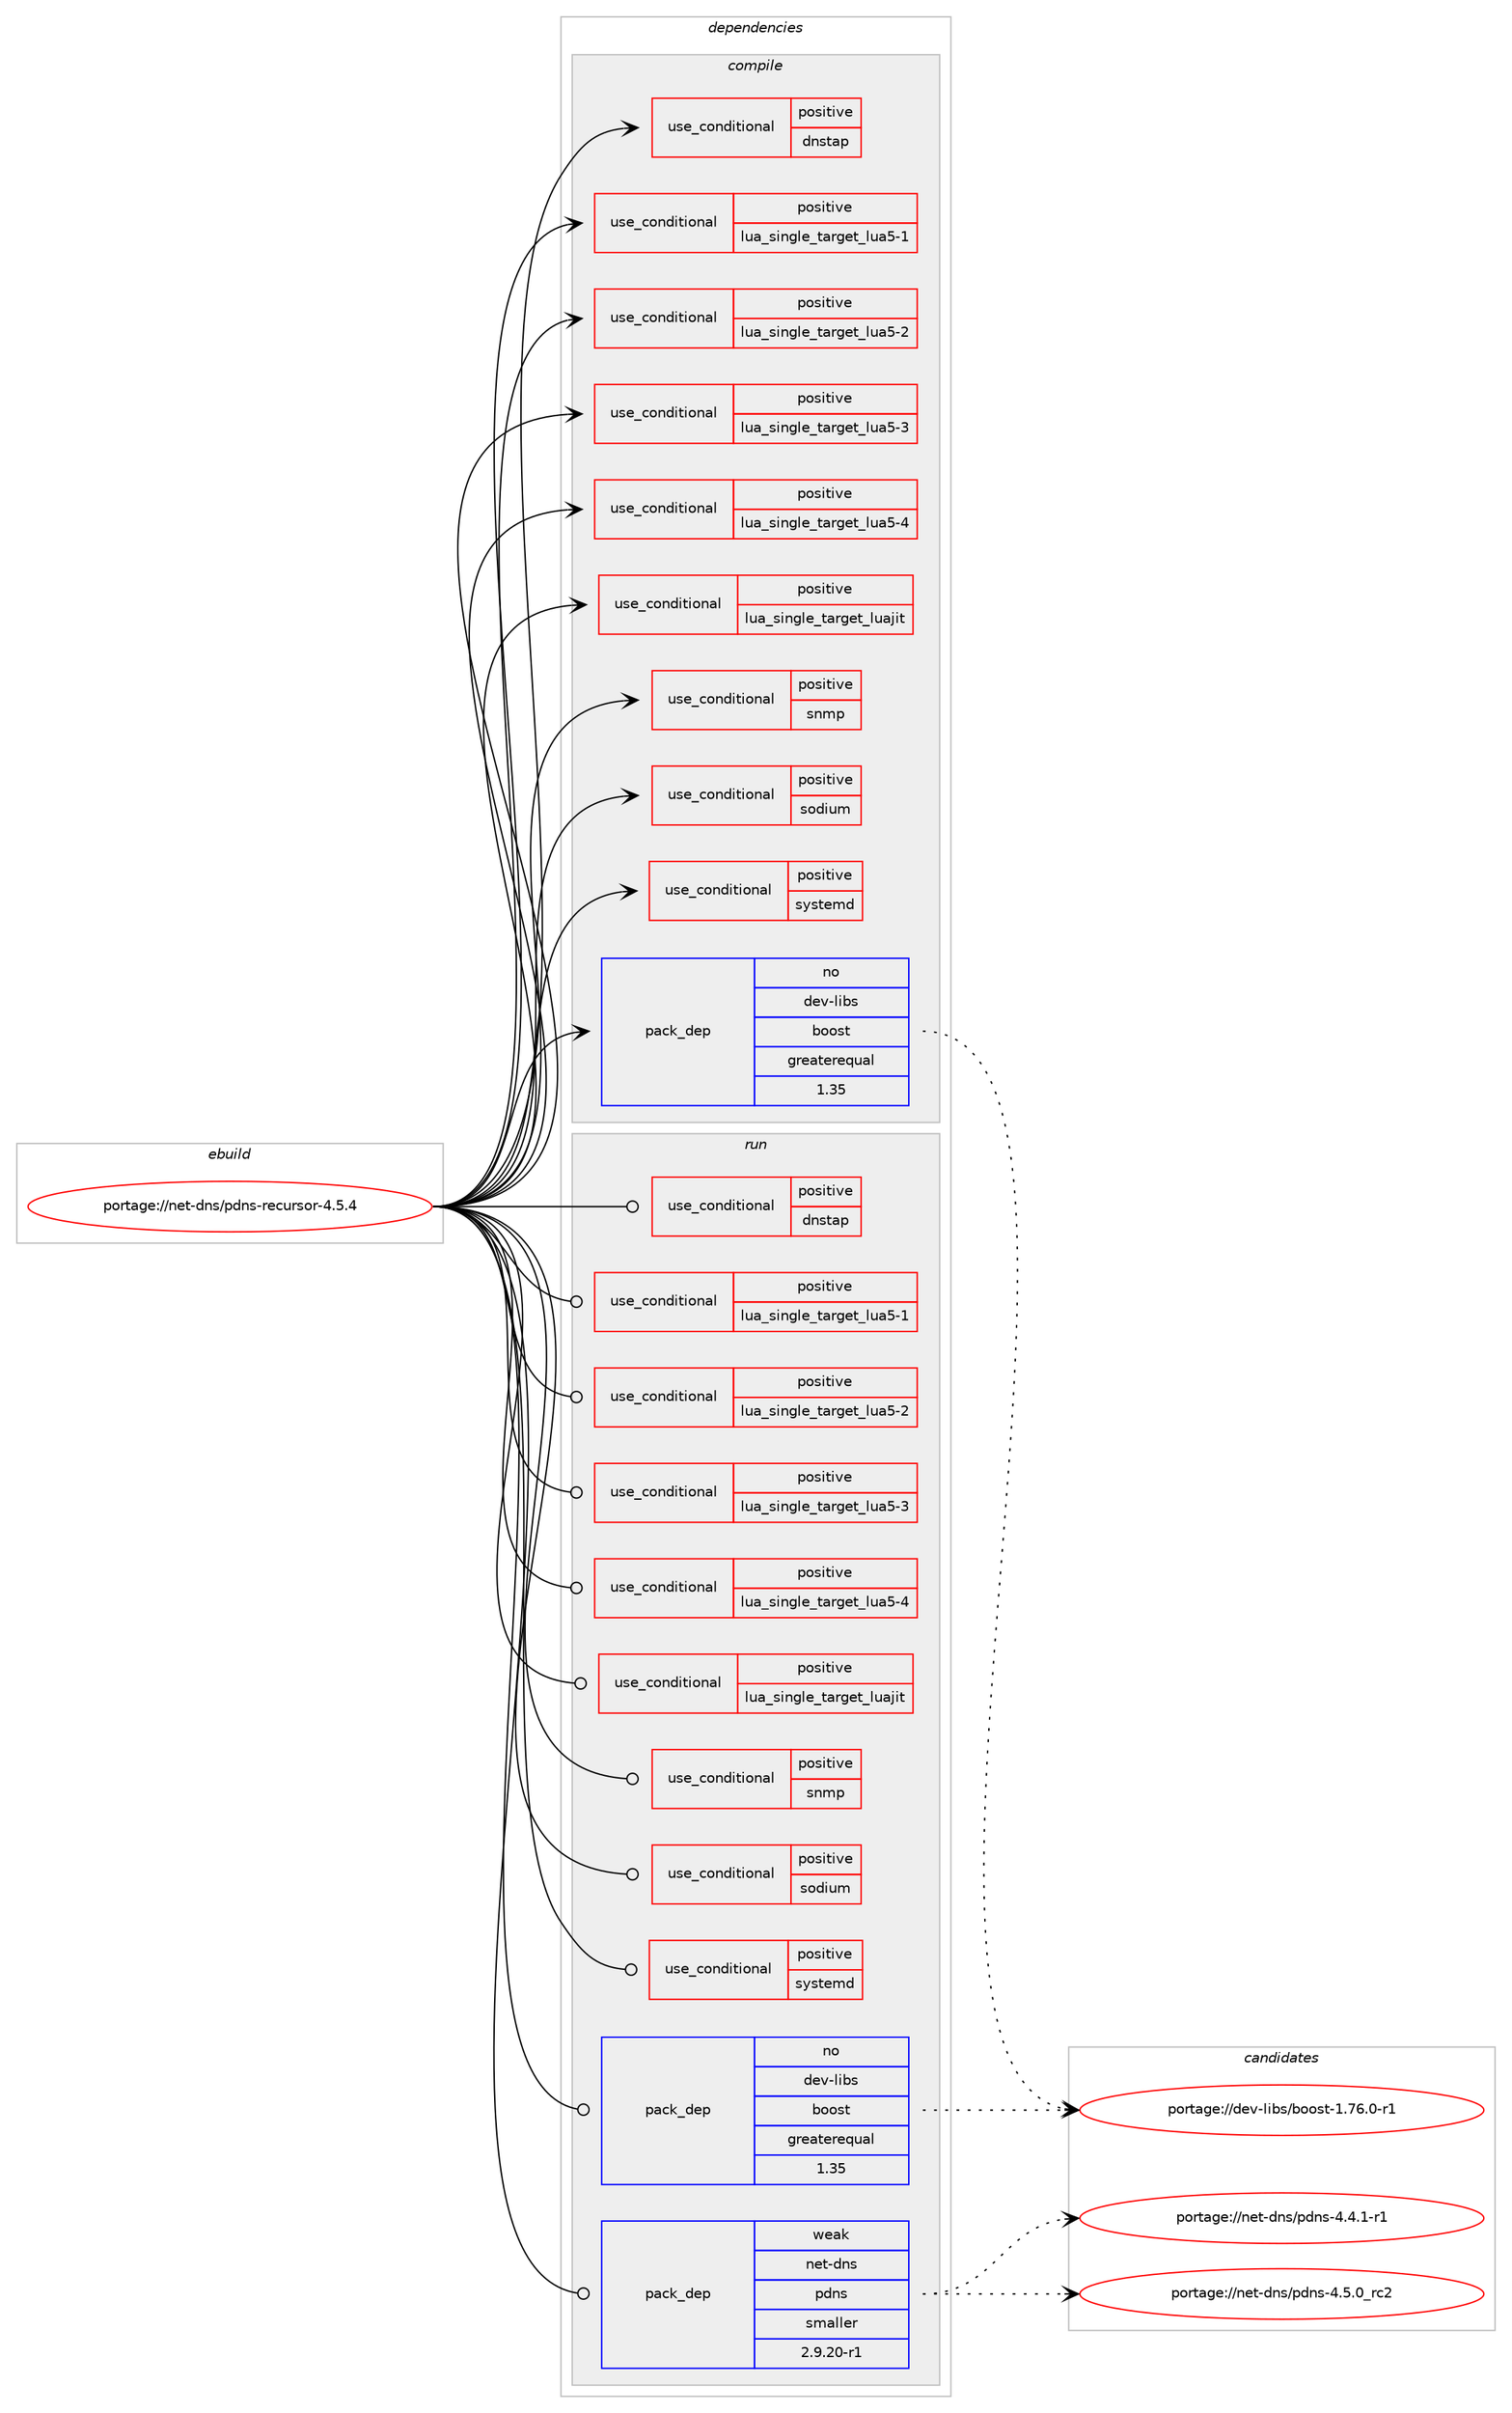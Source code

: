 digraph prolog {

# *************
# Graph options
# *************

newrank=true;
concentrate=true;
compound=true;
graph [rankdir=LR,fontname=Helvetica,fontsize=10,ranksep=1.5];#, ranksep=2.5, nodesep=0.2];
edge  [arrowhead=vee];
node  [fontname=Helvetica,fontsize=10];

# **********
# The ebuild
# **********

subgraph cluster_leftcol {
color=gray;
rank=same;
label=<<i>ebuild</i>>;
id [label="portage://net-dns/pdns-recursor-4.5.4", color=red, width=4, href="../net-dns/pdns-recursor-4.5.4.svg"];
}

# ****************
# The dependencies
# ****************

subgraph cluster_midcol {
color=gray;
label=<<i>dependencies</i>>;
subgraph cluster_compile {
fillcolor="#eeeeee";
style=filled;
label=<<i>compile</i>>;
subgraph cond53 {
dependency73 [label=<<TABLE BORDER="0" CELLBORDER="1" CELLSPACING="0" CELLPADDING="4"><TR><TD ROWSPAN="3" CELLPADDING="10">use_conditional</TD></TR><TR><TD>positive</TD></TR><TR><TD>dnstap</TD></TR></TABLE>>, shape=none, color=red];
# *** BEGIN UNKNOWN DEPENDENCY TYPE (TODO) ***
# dependency73 -> package_dependency(portage://net-dns/pdns-recursor-4.5.4,install,no,dev-libs,fstrm,none,[,,],[],[])
# *** END UNKNOWN DEPENDENCY TYPE (TODO) ***

}
id:e -> dependency73:w [weight=20,style="solid",arrowhead="vee"];
subgraph cond54 {
dependency74 [label=<<TABLE BORDER="0" CELLBORDER="1" CELLSPACING="0" CELLPADDING="4"><TR><TD ROWSPAN="3" CELLPADDING="10">use_conditional</TD></TR><TR><TD>positive</TD></TR><TR><TD>lua_single_target_lua5-1</TD></TR></TABLE>>, shape=none, color=red];
# *** BEGIN UNKNOWN DEPENDENCY TYPE (TODO) ***
# dependency74 -> package_dependency(portage://net-dns/pdns-recursor-4.5.4,install,no,dev-lang,lua,none,[,,],[slot(5.1)],[])
# *** END UNKNOWN DEPENDENCY TYPE (TODO) ***

}
id:e -> dependency74:w [weight=20,style="solid",arrowhead="vee"];
subgraph cond55 {
dependency75 [label=<<TABLE BORDER="0" CELLBORDER="1" CELLSPACING="0" CELLPADDING="4"><TR><TD ROWSPAN="3" CELLPADDING="10">use_conditional</TD></TR><TR><TD>positive</TD></TR><TR><TD>lua_single_target_lua5-2</TD></TR></TABLE>>, shape=none, color=red];
# *** BEGIN UNKNOWN DEPENDENCY TYPE (TODO) ***
# dependency75 -> package_dependency(portage://net-dns/pdns-recursor-4.5.4,install,no,dev-lang,lua,none,[,,],[slot(5.2)],[])
# *** END UNKNOWN DEPENDENCY TYPE (TODO) ***

}
id:e -> dependency75:w [weight=20,style="solid",arrowhead="vee"];
subgraph cond56 {
dependency76 [label=<<TABLE BORDER="0" CELLBORDER="1" CELLSPACING="0" CELLPADDING="4"><TR><TD ROWSPAN="3" CELLPADDING="10">use_conditional</TD></TR><TR><TD>positive</TD></TR><TR><TD>lua_single_target_lua5-3</TD></TR></TABLE>>, shape=none, color=red];
# *** BEGIN UNKNOWN DEPENDENCY TYPE (TODO) ***
# dependency76 -> package_dependency(portage://net-dns/pdns-recursor-4.5.4,install,no,dev-lang,lua,none,[,,],[slot(5.3)],[])
# *** END UNKNOWN DEPENDENCY TYPE (TODO) ***

}
id:e -> dependency76:w [weight=20,style="solid",arrowhead="vee"];
subgraph cond57 {
dependency77 [label=<<TABLE BORDER="0" CELLBORDER="1" CELLSPACING="0" CELLPADDING="4"><TR><TD ROWSPAN="3" CELLPADDING="10">use_conditional</TD></TR><TR><TD>positive</TD></TR><TR><TD>lua_single_target_lua5-4</TD></TR></TABLE>>, shape=none, color=red];
# *** BEGIN UNKNOWN DEPENDENCY TYPE (TODO) ***
# dependency77 -> package_dependency(portage://net-dns/pdns-recursor-4.5.4,install,no,dev-lang,lua,none,[,,],[slot(5.4)],[])
# *** END UNKNOWN DEPENDENCY TYPE (TODO) ***

}
id:e -> dependency77:w [weight=20,style="solid",arrowhead="vee"];
subgraph cond58 {
dependency78 [label=<<TABLE BORDER="0" CELLBORDER="1" CELLSPACING="0" CELLPADDING="4"><TR><TD ROWSPAN="3" CELLPADDING="10">use_conditional</TD></TR><TR><TD>positive</TD></TR><TR><TD>lua_single_target_luajit</TD></TR></TABLE>>, shape=none, color=red];
# *** BEGIN UNKNOWN DEPENDENCY TYPE (TODO) ***
# dependency78 -> package_dependency(portage://net-dns/pdns-recursor-4.5.4,install,no,dev-lang,luajit,none,[,,],any_same_slot,[])
# *** END UNKNOWN DEPENDENCY TYPE (TODO) ***

}
id:e -> dependency78:w [weight=20,style="solid",arrowhead="vee"];
subgraph cond59 {
dependency79 [label=<<TABLE BORDER="0" CELLBORDER="1" CELLSPACING="0" CELLPADDING="4"><TR><TD ROWSPAN="3" CELLPADDING="10">use_conditional</TD></TR><TR><TD>positive</TD></TR><TR><TD>snmp</TD></TR></TABLE>>, shape=none, color=red];
# *** BEGIN UNKNOWN DEPENDENCY TYPE (TODO) ***
# dependency79 -> package_dependency(portage://net-dns/pdns-recursor-4.5.4,install,no,net-analyzer,net-snmp,none,[,,],[],[])
# *** END UNKNOWN DEPENDENCY TYPE (TODO) ***

}
id:e -> dependency79:w [weight=20,style="solid",arrowhead="vee"];
subgraph cond60 {
dependency80 [label=<<TABLE BORDER="0" CELLBORDER="1" CELLSPACING="0" CELLPADDING="4"><TR><TD ROWSPAN="3" CELLPADDING="10">use_conditional</TD></TR><TR><TD>positive</TD></TR><TR><TD>sodium</TD></TR></TABLE>>, shape=none, color=red];
# *** BEGIN UNKNOWN DEPENDENCY TYPE (TODO) ***
# dependency80 -> package_dependency(portage://net-dns/pdns-recursor-4.5.4,install,no,dev-libs,libsodium,none,[,,],any_same_slot,[])
# *** END UNKNOWN DEPENDENCY TYPE (TODO) ***

}
id:e -> dependency80:w [weight=20,style="solid",arrowhead="vee"];
subgraph cond61 {
dependency81 [label=<<TABLE BORDER="0" CELLBORDER="1" CELLSPACING="0" CELLPADDING="4"><TR><TD ROWSPAN="3" CELLPADDING="10">use_conditional</TD></TR><TR><TD>positive</TD></TR><TR><TD>systemd</TD></TR></TABLE>>, shape=none, color=red];
# *** BEGIN UNKNOWN DEPENDENCY TYPE (TODO) ***
# dependency81 -> package_dependency(portage://net-dns/pdns-recursor-4.5.4,install,no,sys-apps,systemd,none,[,,],[slot(0),equal],[])
# *** END UNKNOWN DEPENDENCY TYPE (TODO) ***

}
id:e -> dependency81:w [weight=20,style="solid",arrowhead="vee"];
subgraph pack20 {
dependency82 [label=<<TABLE BORDER="0" CELLBORDER="1" CELLSPACING="0" CELLPADDING="4" WIDTH="220"><TR><TD ROWSPAN="6" CELLPADDING="30">pack_dep</TD></TR><TR><TD WIDTH="110">no</TD></TR><TR><TD>dev-libs</TD></TR><TR><TD>boost</TD></TR><TR><TD>greaterequal</TD></TR><TR><TD>1.35</TD></TR></TABLE>>, shape=none, color=blue];
}
id:e -> dependency82:w [weight=20,style="solid",arrowhead="vee"];
# *** BEGIN UNKNOWN DEPENDENCY TYPE (TODO) ***
# id -> package_dependency(portage://net-dns/pdns-recursor-4.5.4,install,no,dev-libs,openssl,none,[,,],any_same_slot,[])
# *** END UNKNOWN DEPENDENCY TYPE (TODO) ***

}
subgraph cluster_compileandrun {
fillcolor="#eeeeee";
style=filled;
label=<<i>compile and run</i>>;
}
subgraph cluster_run {
fillcolor="#eeeeee";
style=filled;
label=<<i>run</i>>;
subgraph cond62 {
dependency83 [label=<<TABLE BORDER="0" CELLBORDER="1" CELLSPACING="0" CELLPADDING="4"><TR><TD ROWSPAN="3" CELLPADDING="10">use_conditional</TD></TR><TR><TD>positive</TD></TR><TR><TD>dnstap</TD></TR></TABLE>>, shape=none, color=red];
# *** BEGIN UNKNOWN DEPENDENCY TYPE (TODO) ***
# dependency83 -> package_dependency(portage://net-dns/pdns-recursor-4.5.4,run,no,dev-libs,fstrm,none,[,,],[],[])
# *** END UNKNOWN DEPENDENCY TYPE (TODO) ***

}
id:e -> dependency83:w [weight=20,style="solid",arrowhead="odot"];
subgraph cond63 {
dependency84 [label=<<TABLE BORDER="0" CELLBORDER="1" CELLSPACING="0" CELLPADDING="4"><TR><TD ROWSPAN="3" CELLPADDING="10">use_conditional</TD></TR><TR><TD>positive</TD></TR><TR><TD>lua_single_target_lua5-1</TD></TR></TABLE>>, shape=none, color=red];
# *** BEGIN UNKNOWN DEPENDENCY TYPE (TODO) ***
# dependency84 -> package_dependency(portage://net-dns/pdns-recursor-4.5.4,run,no,dev-lang,lua,none,[,,],[slot(5.1)],[])
# *** END UNKNOWN DEPENDENCY TYPE (TODO) ***

}
id:e -> dependency84:w [weight=20,style="solid",arrowhead="odot"];
subgraph cond64 {
dependency85 [label=<<TABLE BORDER="0" CELLBORDER="1" CELLSPACING="0" CELLPADDING="4"><TR><TD ROWSPAN="3" CELLPADDING="10">use_conditional</TD></TR><TR><TD>positive</TD></TR><TR><TD>lua_single_target_lua5-2</TD></TR></TABLE>>, shape=none, color=red];
# *** BEGIN UNKNOWN DEPENDENCY TYPE (TODO) ***
# dependency85 -> package_dependency(portage://net-dns/pdns-recursor-4.5.4,run,no,dev-lang,lua,none,[,,],[slot(5.2)],[])
# *** END UNKNOWN DEPENDENCY TYPE (TODO) ***

}
id:e -> dependency85:w [weight=20,style="solid",arrowhead="odot"];
subgraph cond65 {
dependency86 [label=<<TABLE BORDER="0" CELLBORDER="1" CELLSPACING="0" CELLPADDING="4"><TR><TD ROWSPAN="3" CELLPADDING="10">use_conditional</TD></TR><TR><TD>positive</TD></TR><TR><TD>lua_single_target_lua5-3</TD></TR></TABLE>>, shape=none, color=red];
# *** BEGIN UNKNOWN DEPENDENCY TYPE (TODO) ***
# dependency86 -> package_dependency(portage://net-dns/pdns-recursor-4.5.4,run,no,dev-lang,lua,none,[,,],[slot(5.3)],[])
# *** END UNKNOWN DEPENDENCY TYPE (TODO) ***

}
id:e -> dependency86:w [weight=20,style="solid",arrowhead="odot"];
subgraph cond66 {
dependency87 [label=<<TABLE BORDER="0" CELLBORDER="1" CELLSPACING="0" CELLPADDING="4"><TR><TD ROWSPAN="3" CELLPADDING="10">use_conditional</TD></TR><TR><TD>positive</TD></TR><TR><TD>lua_single_target_lua5-4</TD></TR></TABLE>>, shape=none, color=red];
# *** BEGIN UNKNOWN DEPENDENCY TYPE (TODO) ***
# dependency87 -> package_dependency(portage://net-dns/pdns-recursor-4.5.4,run,no,dev-lang,lua,none,[,,],[slot(5.4)],[])
# *** END UNKNOWN DEPENDENCY TYPE (TODO) ***

}
id:e -> dependency87:w [weight=20,style="solid",arrowhead="odot"];
subgraph cond67 {
dependency88 [label=<<TABLE BORDER="0" CELLBORDER="1" CELLSPACING="0" CELLPADDING="4"><TR><TD ROWSPAN="3" CELLPADDING="10">use_conditional</TD></TR><TR><TD>positive</TD></TR><TR><TD>lua_single_target_luajit</TD></TR></TABLE>>, shape=none, color=red];
# *** BEGIN UNKNOWN DEPENDENCY TYPE (TODO) ***
# dependency88 -> package_dependency(portage://net-dns/pdns-recursor-4.5.4,run,no,dev-lang,luajit,none,[,,],any_same_slot,[])
# *** END UNKNOWN DEPENDENCY TYPE (TODO) ***

}
id:e -> dependency88:w [weight=20,style="solid",arrowhead="odot"];
subgraph cond68 {
dependency89 [label=<<TABLE BORDER="0" CELLBORDER="1" CELLSPACING="0" CELLPADDING="4"><TR><TD ROWSPAN="3" CELLPADDING="10">use_conditional</TD></TR><TR><TD>positive</TD></TR><TR><TD>snmp</TD></TR></TABLE>>, shape=none, color=red];
# *** BEGIN UNKNOWN DEPENDENCY TYPE (TODO) ***
# dependency89 -> package_dependency(portage://net-dns/pdns-recursor-4.5.4,run,no,net-analyzer,net-snmp,none,[,,],[],[])
# *** END UNKNOWN DEPENDENCY TYPE (TODO) ***

}
id:e -> dependency89:w [weight=20,style="solid",arrowhead="odot"];
subgraph cond69 {
dependency90 [label=<<TABLE BORDER="0" CELLBORDER="1" CELLSPACING="0" CELLPADDING="4"><TR><TD ROWSPAN="3" CELLPADDING="10">use_conditional</TD></TR><TR><TD>positive</TD></TR><TR><TD>sodium</TD></TR></TABLE>>, shape=none, color=red];
# *** BEGIN UNKNOWN DEPENDENCY TYPE (TODO) ***
# dependency90 -> package_dependency(portage://net-dns/pdns-recursor-4.5.4,run,no,dev-libs,libsodium,none,[,,],any_same_slot,[])
# *** END UNKNOWN DEPENDENCY TYPE (TODO) ***

}
id:e -> dependency90:w [weight=20,style="solid",arrowhead="odot"];
subgraph cond70 {
dependency91 [label=<<TABLE BORDER="0" CELLBORDER="1" CELLSPACING="0" CELLPADDING="4"><TR><TD ROWSPAN="3" CELLPADDING="10">use_conditional</TD></TR><TR><TD>positive</TD></TR><TR><TD>systemd</TD></TR></TABLE>>, shape=none, color=red];
# *** BEGIN UNKNOWN DEPENDENCY TYPE (TODO) ***
# dependency91 -> package_dependency(portage://net-dns/pdns-recursor-4.5.4,run,no,sys-apps,systemd,none,[,,],[slot(0),equal],[])
# *** END UNKNOWN DEPENDENCY TYPE (TODO) ***

}
id:e -> dependency91:w [weight=20,style="solid",arrowhead="odot"];
# *** BEGIN UNKNOWN DEPENDENCY TYPE (TODO) ***
# id -> package_dependency(portage://net-dns/pdns-recursor-4.5.4,run,no,acct-group,pdns,none,[,,],[],[])
# *** END UNKNOWN DEPENDENCY TYPE (TODO) ***

# *** BEGIN UNKNOWN DEPENDENCY TYPE (TODO) ***
# id -> package_dependency(portage://net-dns/pdns-recursor-4.5.4,run,no,acct-user,pdns,none,[,,],[],[])
# *** END UNKNOWN DEPENDENCY TYPE (TODO) ***

subgraph pack21 {
dependency92 [label=<<TABLE BORDER="0" CELLBORDER="1" CELLSPACING="0" CELLPADDING="4" WIDTH="220"><TR><TD ROWSPAN="6" CELLPADDING="30">pack_dep</TD></TR><TR><TD WIDTH="110">no</TD></TR><TR><TD>dev-libs</TD></TR><TR><TD>boost</TD></TR><TR><TD>greaterequal</TD></TR><TR><TD>1.35</TD></TR></TABLE>>, shape=none, color=blue];
}
id:e -> dependency92:w [weight=20,style="solid",arrowhead="odot"];
# *** BEGIN UNKNOWN DEPENDENCY TYPE (TODO) ***
# id -> package_dependency(portage://net-dns/pdns-recursor-4.5.4,run,no,dev-libs,openssl,none,[,,],any_same_slot,[])
# *** END UNKNOWN DEPENDENCY TYPE (TODO) ***

subgraph pack22 {
dependency93 [label=<<TABLE BORDER="0" CELLBORDER="1" CELLSPACING="0" CELLPADDING="4" WIDTH="220"><TR><TD ROWSPAN="6" CELLPADDING="30">pack_dep</TD></TR><TR><TD WIDTH="110">weak</TD></TR><TR><TD>net-dns</TD></TR><TR><TD>pdns</TD></TR><TR><TD>smaller</TD></TR><TR><TD>2.9.20-r1</TD></TR></TABLE>>, shape=none, color=blue];
}
id:e -> dependency93:w [weight=20,style="solid",arrowhead="odot"];
}
}

# **************
# The candidates
# **************

subgraph cluster_choices {
rank=same;
color=gray;
label=<<i>candidates</i>>;

subgraph choice20 {
color=black;
nodesep=1;
choice10010111845108105981154798111111115116454946555446484511449 [label="portage://dev-libs/boost-1.76.0-r1", color=red, width=4,href="../dev-libs/boost-1.76.0-r1.svg"];
dependency82:e -> choice10010111845108105981154798111111115116454946555446484511449:w [style=dotted,weight="100"];
}
subgraph choice21 {
color=black;
nodesep=1;
choice10010111845108105981154798111111115116454946555446484511449 [label="portage://dev-libs/boost-1.76.0-r1", color=red, width=4,href="../dev-libs/boost-1.76.0-r1.svg"];
dependency92:e -> choice10010111845108105981154798111111115116454946555446484511449:w [style=dotted,weight="100"];
}
subgraph choice22 {
color=black;
nodesep=1;
choice11010111645100110115471121001101154552465246494511449 [label="portage://net-dns/pdns-4.4.1-r1", color=red, width=4,href="../net-dns/pdns-4.4.1-r1.svg"];
choice1101011164510011011547112100110115455246534648951149950 [label="portage://net-dns/pdns-4.5.0_rc2", color=red, width=4,href="../net-dns/pdns-4.5.0_rc2.svg"];
dependency93:e -> choice11010111645100110115471121001101154552465246494511449:w [style=dotted,weight="100"];
dependency93:e -> choice1101011164510011011547112100110115455246534648951149950:w [style=dotted,weight="100"];
}
}

}
